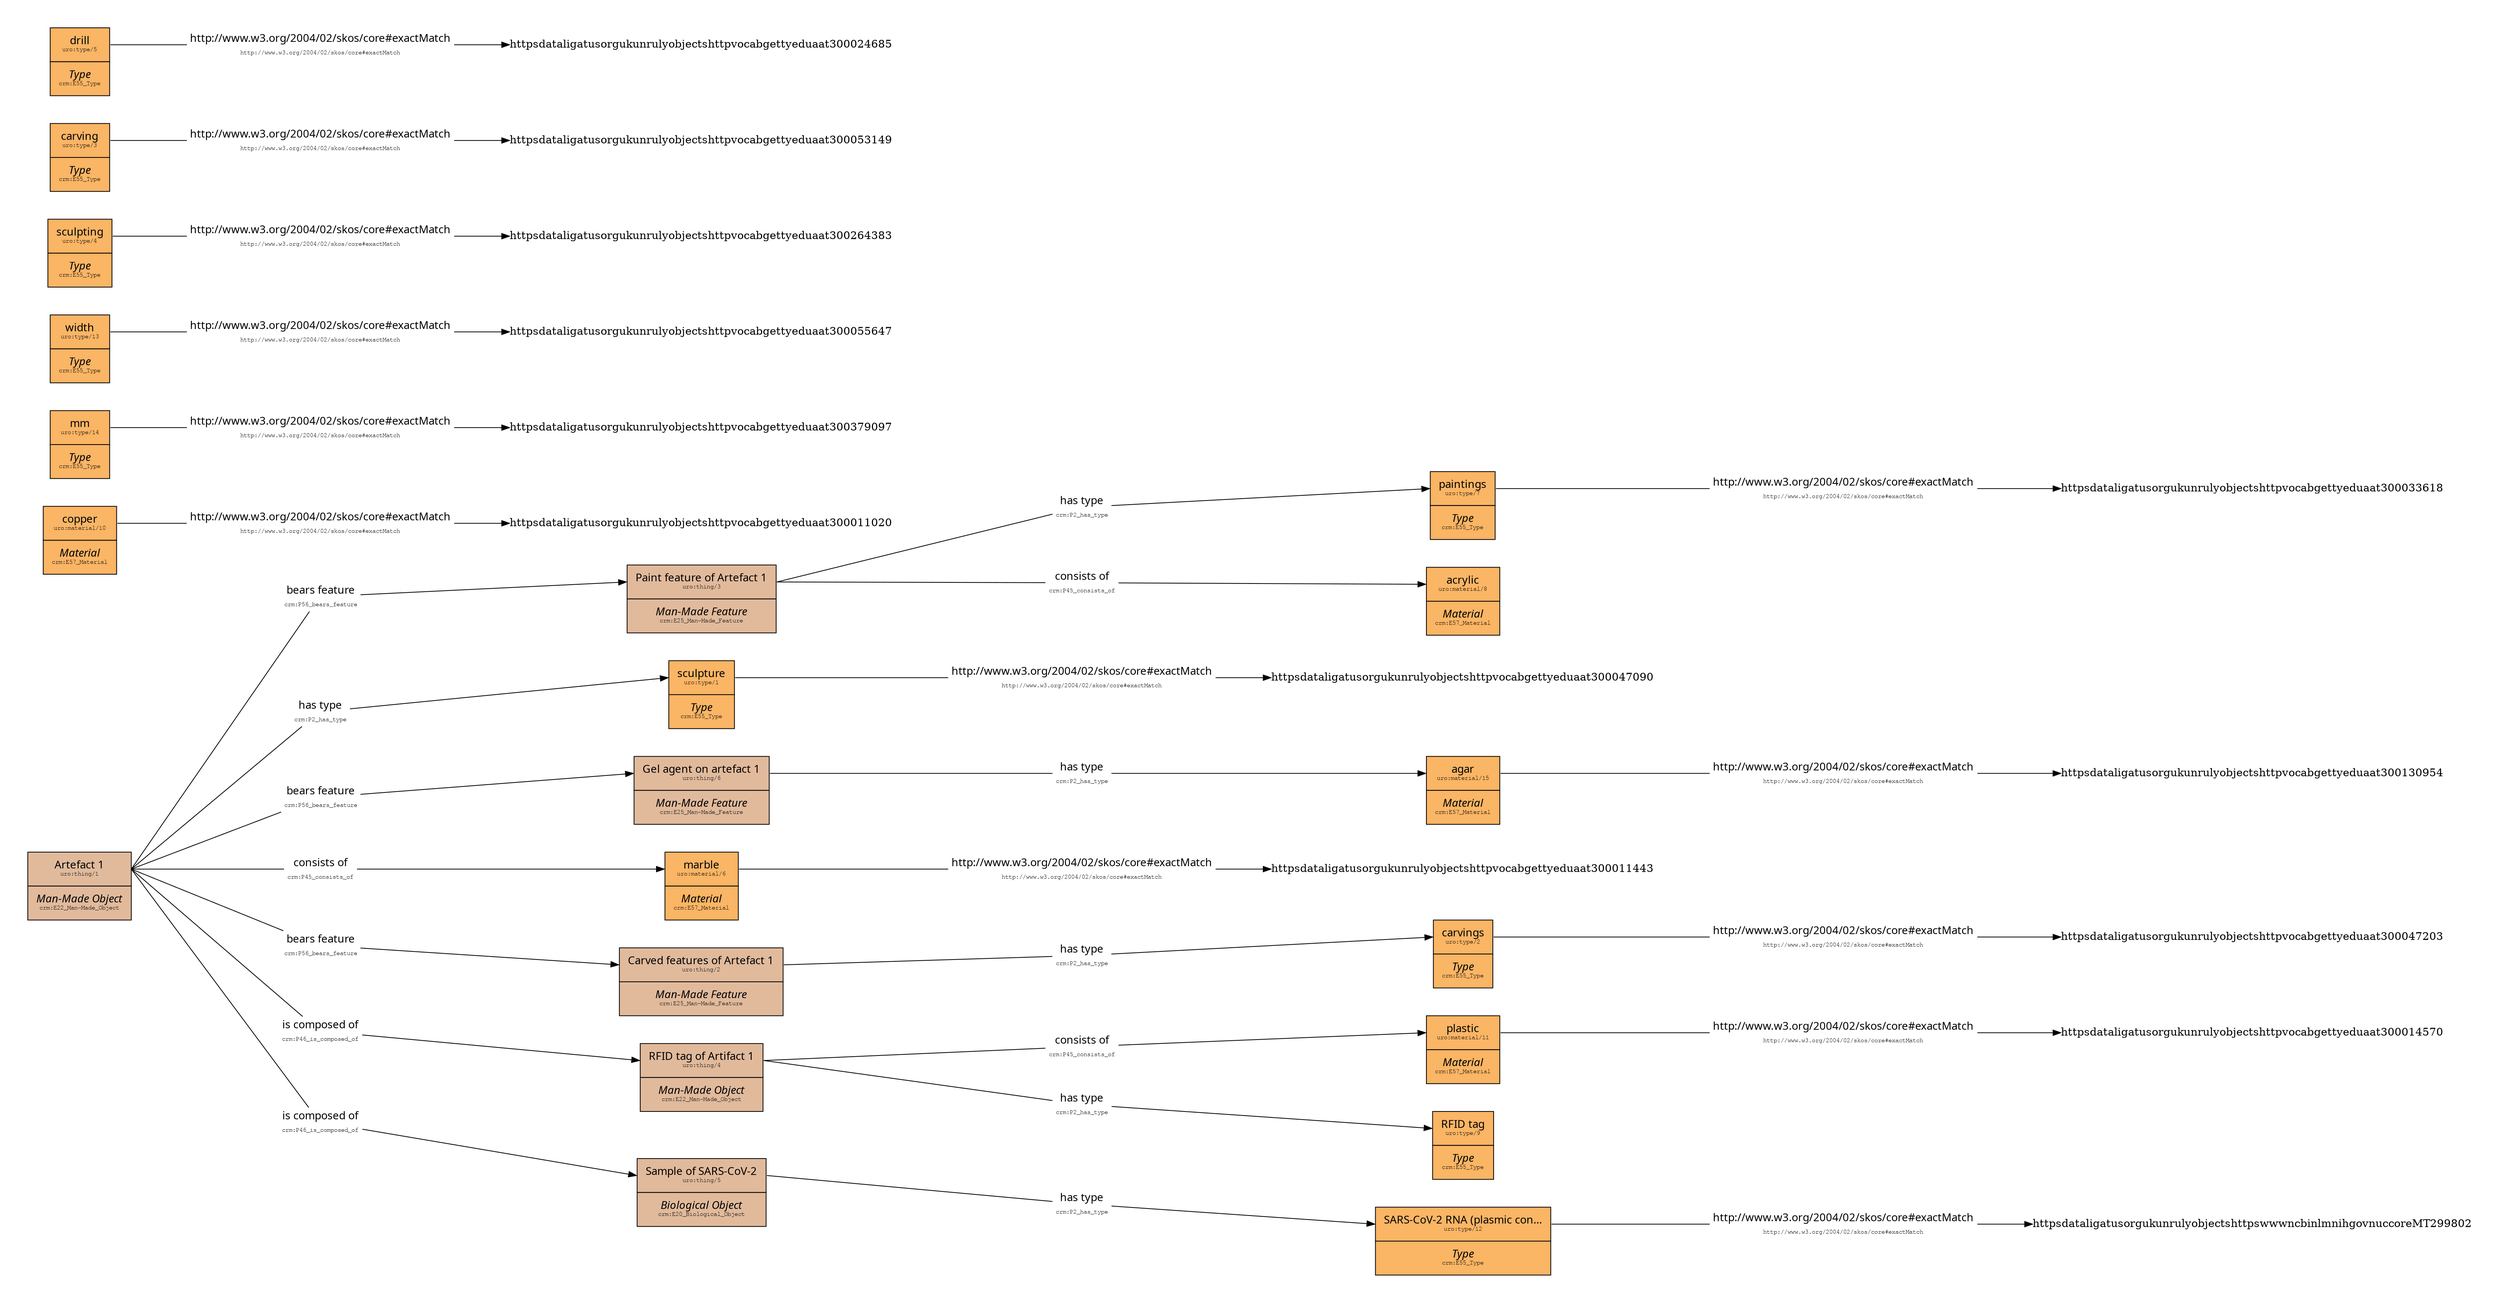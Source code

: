 // Unruly objects graph
digraph {
	nodesep=0.5 pad=0.5 rankdir=LR ranksep=1 splines=line
	node [margin=0 penwidth=3.0 shape=none]
	httpsdataligatusorgukunrulyobjectsthing5httpwwwcidoccrmorgcidoccrmP2_has_typehttpsdataligatusorgukunrulyobjectstype12 [label=<<TABLE BORDER="0" CELLBORDER="0"><TR><TD BGCOLOR = "white"><FONT FACE="Ubuntu">has type</FONT></TD></TR><TR><TD BGCOLOR = "white"><FONT FACE="FreeMono" POINT-SIZE="8">crm:P2_has_type</FONT></TD></TR></TABLE>>]
	httpsdataligatusorgukunrulyobjectsthing5:instance:e -> httpsdataligatusorgukunrulyobjectsthing5httpwwwcidoccrmorgcidoccrmP2_has_typehttpsdataligatusorgukunrulyobjectstype12 [arrowhead=none]
	httpsdataligatusorgukunrulyobjectsthing5httpwwwcidoccrmorgcidoccrmP2_has_typehttpsdataligatusorgukunrulyobjectstype12 -> httpsdataligatusorgukunrulyobjectstype12:instance:w
	httpsdataligatusorgukunrulyobjectsmaterial10 [label=<<TABLE BORDER="0" CELLBORDER="1" CELLSPACING="0">                    <TR><TD PORT="instance" CELLPADDING="10" bgcolor="#FAB565"><FONT FACE="Ubuntu">copper</FONT><BR /><FONT FACE="FreeMono" POINT-SIZE="8">uro:material/10</FONT></TD></TR>                    <TR><TD PORT="class" CELLPADDING="10" bgcolor="#FAB565"><FONT FACE="Ubuntu"><I>Material</I></FONT><BR /><FONT FACE="FreeMono" POINT-SIZE="8">crm:E57_Material</FONT></TD></TR>                    </TABLE>>]
	"httpsdataligatusorgukunrulyobjectsmaterial15httpwwww3org200402skoscore#exactMatchhttpsdataligatusorgukunrulyobjectshttpvocabgettyeduaat300130954" [label=<<TABLE BORDER="0" CELLBORDER="0"><TR><TD BGCOLOR = "white"><FONT FACE="Ubuntu">http://www.w3.org/2004/02/skos/core#exactMatch</FONT></TD></TR><TR><TD BGCOLOR = "white"><FONT FACE="FreeMono" POINT-SIZE="8">http://www.w3.org/2004/02/skos/core#exactMatch</FONT></TD></TR></TABLE>>]
	httpsdataligatusorgukunrulyobjectsmaterial15:instance:e -> "httpsdataligatusorgukunrulyobjectsmaterial15httpwwww3org200402skoscore#exactMatchhttpsdataligatusorgukunrulyobjectshttpvocabgettyeduaat300130954" [arrowhead=none]
	"httpsdataligatusorgukunrulyobjectsmaterial15httpwwww3org200402skoscore#exactMatchhttpsdataligatusorgukunrulyobjectshttpvocabgettyeduaat300130954" -> httpsdataligatusorgukunrulyobjectshttpvocabgettyeduaat300130954:instance:w
	httpsdataligatusorgukunrulyobjectsthing1httpwwwcidoccrmorgcidoccrmP56_bears_featurehttpsdataligatusorgukunrulyobjectsthing3 [label=<<TABLE BORDER="0" CELLBORDER="0"><TR><TD BGCOLOR = "white"><FONT FACE="Ubuntu">bears feature</FONT></TD></TR><TR><TD BGCOLOR = "white"><FONT FACE="FreeMono" POINT-SIZE="8">crm:P56_bears_feature</FONT></TD></TR></TABLE>>]
	httpsdataligatusorgukunrulyobjectsthing1:instance:e -> httpsdataligatusorgukunrulyobjectsthing1httpwwwcidoccrmorgcidoccrmP56_bears_featurehttpsdataligatusorgukunrulyobjectsthing3 [arrowhead=none]
	httpsdataligatusorgukunrulyobjectsthing1httpwwwcidoccrmorgcidoccrmP56_bears_featurehttpsdataligatusorgukunrulyobjectsthing3 -> httpsdataligatusorgukunrulyobjectsthing3:instance:w
	httpsdataligatusorgukunrulyobjectsthing3httpwwwcidoccrmorgcidoccrmP2_has_typehttpsdataligatusorgukunrulyobjectstype7 [label=<<TABLE BORDER="0" CELLBORDER="0"><TR><TD BGCOLOR = "white"><FONT FACE="Ubuntu">has type</FONT></TD></TR><TR><TD BGCOLOR = "white"><FONT FACE="FreeMono" POINT-SIZE="8">crm:P2_has_type</FONT></TD></TR></TABLE>>]
	httpsdataligatusorgukunrulyobjectsthing3:instance:e -> httpsdataligatusorgukunrulyobjectsthing3httpwwwcidoccrmorgcidoccrmP2_has_typehttpsdataligatusorgukunrulyobjectstype7 [arrowhead=none]
	httpsdataligatusorgukunrulyobjectsthing3httpwwwcidoccrmorgcidoccrmP2_has_typehttpsdataligatusorgukunrulyobjectstype7 -> httpsdataligatusorgukunrulyobjectstype7:instance:w
	"httpsdataligatusorgukunrulyobjectstype12httpwwww3org200402skoscore#exactMatchhttpsdataligatusorgukunrulyobjectshttpswwwncbinlmnihgovnuccoreMT299802" [label=<<TABLE BORDER="0" CELLBORDER="0"><TR><TD BGCOLOR = "white"><FONT FACE="Ubuntu">http://www.w3.org/2004/02/skos/core#exactMatch</FONT></TD></TR><TR><TD BGCOLOR = "white"><FONT FACE="FreeMono" POINT-SIZE="8">http://www.w3.org/2004/02/skos/core#exactMatch</FONT></TD></TR></TABLE>>]
	httpsdataligatusorgukunrulyobjectstype12:instance:e -> "httpsdataligatusorgukunrulyobjectstype12httpwwww3org200402skoscore#exactMatchhttpsdataligatusorgukunrulyobjectshttpswwwncbinlmnihgovnuccoreMT299802" [arrowhead=none]
	"httpsdataligatusorgukunrulyobjectstype12httpwwww3org200402skoscore#exactMatchhttpsdataligatusorgukunrulyobjectshttpswwwncbinlmnihgovnuccoreMT299802" -> httpsdataligatusorgukunrulyobjectshttpswwwncbinlmnihgovnuccoreMT299802:instance:w
	httpsdataligatusorgukunrulyobjectsthing2 [label=<<TABLE BORDER="0" CELLBORDER="1" CELLSPACING="0">                    <TR><TD PORT="instance" CELLPADDING="10" bgcolor="#E1BA9C"><FONT FACE="Ubuntu">Carved features of Artefact 1</FONT><BR /><FONT FACE="FreeMono" POINT-SIZE="8">uro:thing/2</FONT></TD></TR>                    <TR><TD PORT="class" CELLPADDING="10" bgcolor="#E1BA9C"><FONT FACE="Ubuntu"><I>Man-Made Feature</I></FONT><BR /><FONT FACE="FreeMono" POINT-SIZE="8">crm:E25_Man-Made_Feature</FONT></TD></TR>                    </TABLE>>]
	httpsdataligatusorgukunrulyobjectstype12 [label=<<TABLE BORDER="0" CELLBORDER="1" CELLSPACING="0">                    <TR><TD PORT="instance" CELLPADDING="10" bgcolor="#FAB565"><FONT FACE="Ubuntu">SARS-CoV-2 RNA (plasmic con...</FONT><BR /><FONT FACE="FreeMono" POINT-SIZE="8">uro:type/12</FONT></TD></TR>                    <TR><TD PORT="class" CELLPADDING="10" bgcolor="#FAB565"><FONT FACE="Ubuntu"><I>Type</I></FONT><BR /><FONT FACE="FreeMono" POINT-SIZE="8">crm:E55_Type</FONT></TD></TR>                    </TABLE>>]
	httpsdataligatusorgukunrulyobjectstype1 [label=<<TABLE BORDER="0" CELLBORDER="1" CELLSPACING="0">                    <TR><TD PORT="instance" CELLPADDING="10" bgcolor="#FAB565"><FONT FACE="Ubuntu">sculpture</FONT><BR /><FONT FACE="FreeMono" POINT-SIZE="8">uro:type/1</FONT></TD></TR>                    <TR><TD PORT="class" CELLPADDING="10" bgcolor="#FAB565"><FONT FACE="Ubuntu"><I>Type</I></FONT><BR /><FONT FACE="FreeMono" POINT-SIZE="8">crm:E55_Type</FONT></TD></TR>                    </TABLE>>]
	"httpsdataligatusorgukunrulyobjectstype14httpwwww3org200402skoscore#exactMatchhttpsdataligatusorgukunrulyobjectshttpvocabgettyeduaat300379097" [label=<<TABLE BORDER="0" CELLBORDER="0"><TR><TD BGCOLOR = "white"><FONT FACE="Ubuntu">http://www.w3.org/2004/02/skos/core#exactMatch</FONT></TD></TR><TR><TD BGCOLOR = "white"><FONT FACE="FreeMono" POINT-SIZE="8">http://www.w3.org/2004/02/skos/core#exactMatch</FONT></TD></TR></TABLE>>]
	httpsdataligatusorgukunrulyobjectstype14:instance:e -> "httpsdataligatusorgukunrulyobjectstype14httpwwww3org200402skoscore#exactMatchhttpsdataligatusorgukunrulyobjectshttpvocabgettyeduaat300379097" [arrowhead=none]
	"httpsdataligatusorgukunrulyobjectstype14httpwwww3org200402skoscore#exactMatchhttpsdataligatusorgukunrulyobjectshttpvocabgettyeduaat300379097" -> httpsdataligatusorgukunrulyobjectshttpvocabgettyeduaat300379097:instance:w
	httpsdataligatusorgukunrulyobjectstype13 [label=<<TABLE BORDER="0" CELLBORDER="1" CELLSPACING="0">                    <TR><TD PORT="instance" CELLPADDING="10" bgcolor="#FAB565"><FONT FACE="Ubuntu">width</FONT><BR /><FONT FACE="FreeMono" POINT-SIZE="8">uro:type/13</FONT></TD></TR>                    <TR><TD PORT="class" CELLPADDING="10" bgcolor="#FAB565"><FONT FACE="Ubuntu"><I>Type</I></FONT><BR /><FONT FACE="FreeMono" POINT-SIZE="8">crm:E55_Type</FONT></TD></TR>                    </TABLE>>]
	httpsdataligatusorgukunrulyobjectsthing1httpwwwcidoccrmorgcidoccrmP2_has_typehttpsdataligatusorgukunrulyobjectstype1 [label=<<TABLE BORDER="0" CELLBORDER="0"><TR><TD BGCOLOR = "white"><FONT FACE="Ubuntu">has type</FONT></TD></TR><TR><TD BGCOLOR = "white"><FONT FACE="FreeMono" POINT-SIZE="8">crm:P2_has_type</FONT></TD></TR></TABLE>>]
	httpsdataligatusorgukunrulyobjectsthing1:instance:e -> httpsdataligatusorgukunrulyobjectsthing1httpwwwcidoccrmorgcidoccrmP2_has_typehttpsdataligatusorgukunrulyobjectstype1 [arrowhead=none]
	httpsdataligatusorgukunrulyobjectsthing1httpwwwcidoccrmorgcidoccrmP2_has_typehttpsdataligatusorgukunrulyobjectstype1 -> httpsdataligatusorgukunrulyobjectstype1:instance:w
	httpsdataligatusorgukunrulyobjectsthing1httpwwwcidoccrmorgcidoccrmP56_bears_featurehttpsdataligatusorgukunrulyobjectsthing6 [label=<<TABLE BORDER="0" CELLBORDER="0"><TR><TD BGCOLOR = "white"><FONT FACE="Ubuntu">bears feature</FONT></TD></TR><TR><TD BGCOLOR = "white"><FONT FACE="FreeMono" POINT-SIZE="8">crm:P56_bears_feature</FONT></TD></TR></TABLE>>]
	httpsdataligatusorgukunrulyobjectsthing1:instance:e -> httpsdataligatusorgukunrulyobjectsthing1httpwwwcidoccrmorgcidoccrmP56_bears_featurehttpsdataligatusorgukunrulyobjectsthing6 [arrowhead=none]
	httpsdataligatusorgukunrulyobjectsthing1httpwwwcidoccrmorgcidoccrmP56_bears_featurehttpsdataligatusorgukunrulyobjectsthing6 -> httpsdataligatusorgukunrulyobjectsthing6:instance:w
	httpsdataligatusorgukunrulyobjectsthing1httpwwwcidoccrmorgcidoccrmP45_consists_ofhttpsdataligatusorgukunrulyobjectsmaterial6 [label=<<TABLE BORDER="0" CELLBORDER="0"><TR><TD BGCOLOR = "white"><FONT FACE="Ubuntu">consists of</FONT></TD></TR><TR><TD BGCOLOR = "white"><FONT FACE="FreeMono" POINT-SIZE="8">crm:P45_consists_of</FONT></TD></TR></TABLE>>]
	httpsdataligatusorgukunrulyobjectsthing1:instance:e -> httpsdataligatusorgukunrulyobjectsthing1httpwwwcidoccrmorgcidoccrmP45_consists_ofhttpsdataligatusorgukunrulyobjectsmaterial6 [arrowhead=none]
	httpsdataligatusorgukunrulyobjectsthing1httpwwwcidoccrmorgcidoccrmP45_consists_ofhttpsdataligatusorgukunrulyobjectsmaterial6 -> httpsdataligatusorgukunrulyobjectsmaterial6:instance:w
	httpsdataligatusorgukunrulyobjectsthing2httpwwwcidoccrmorgcidoccrmP2_has_typehttpsdataligatusorgukunrulyobjectstype2 [label=<<TABLE BORDER="0" CELLBORDER="0"><TR><TD BGCOLOR = "white"><FONT FACE="Ubuntu">has type</FONT></TD></TR><TR><TD BGCOLOR = "white"><FONT FACE="FreeMono" POINT-SIZE="8">crm:P2_has_type</FONT></TD></TR></TABLE>>]
	httpsdataligatusorgukunrulyobjectsthing2:instance:e -> httpsdataligatusorgukunrulyobjectsthing2httpwwwcidoccrmorgcidoccrmP2_has_typehttpsdataligatusorgukunrulyobjectstype2 [arrowhead=none]
	httpsdataligatusorgukunrulyobjectsthing2httpwwwcidoccrmorgcidoccrmP2_has_typehttpsdataligatusorgukunrulyobjectstype2 -> httpsdataligatusorgukunrulyobjectstype2:instance:w
	httpsdataligatusorgukunrulyobjectsthing1httpwwwcidoccrmorgcidoccrmP56_bears_featurehttpsdataligatusorgukunrulyobjectsthing2 [label=<<TABLE BORDER="0" CELLBORDER="0"><TR><TD BGCOLOR = "white"><FONT FACE="Ubuntu">bears feature</FONT></TD></TR><TR><TD BGCOLOR = "white"><FONT FACE="FreeMono" POINT-SIZE="8">crm:P56_bears_feature</FONT></TD></TR></TABLE>>]
	httpsdataligatusorgukunrulyobjectsthing1:instance:e -> httpsdataligatusorgukunrulyobjectsthing1httpwwwcidoccrmorgcidoccrmP56_bears_featurehttpsdataligatusorgukunrulyobjectsthing2 [arrowhead=none]
	httpsdataligatusorgukunrulyobjectsthing1httpwwwcidoccrmorgcidoccrmP56_bears_featurehttpsdataligatusorgukunrulyobjectsthing2 -> httpsdataligatusorgukunrulyobjectsthing2:instance:w
	httpsdataligatusorgukunrulyobjectsthing1httpwwwcidoccrmorgcidoccrmP46_is_composed_ofhttpsdataligatusorgukunrulyobjectsthing4 [label=<<TABLE BORDER="0" CELLBORDER="0"><TR><TD BGCOLOR = "white"><FONT FACE="Ubuntu">is composed of</FONT></TD></TR><TR><TD BGCOLOR = "white"><FONT FACE="FreeMono" POINT-SIZE="8">crm:P46_is_composed_of</FONT></TD></TR></TABLE>>]
	httpsdataligatusorgukunrulyobjectsthing1:instance:e -> httpsdataligatusorgukunrulyobjectsthing1httpwwwcidoccrmorgcidoccrmP46_is_composed_ofhttpsdataligatusorgukunrulyobjectsthing4 [arrowhead=none]
	httpsdataligatusorgukunrulyobjectsthing1httpwwwcidoccrmorgcidoccrmP46_is_composed_ofhttpsdataligatusorgukunrulyobjectsthing4 -> httpsdataligatusorgukunrulyobjectsthing4:instance:w
	httpsdataligatusorgukunrulyobjectsmaterial11 [label=<<TABLE BORDER="0" CELLBORDER="1" CELLSPACING="0">                    <TR><TD PORT="instance" CELLPADDING="10" bgcolor="#FAB565"><FONT FACE="Ubuntu">plastic</FONT><BR /><FONT FACE="FreeMono" POINT-SIZE="8">uro:material/11</FONT></TD></TR>                    <TR><TD PORT="class" CELLPADDING="10" bgcolor="#FAB565"><FONT FACE="Ubuntu"><I>Material</I></FONT><BR /><FONT FACE="FreeMono" POINT-SIZE="8">crm:E57_Material</FONT></TD></TR>                    </TABLE>>]
	httpsdataligatusorgukunrulyobjectsthing4httpwwwcidoccrmorgcidoccrmP45_consists_ofhttpsdataligatusorgukunrulyobjectsmaterial11 [label=<<TABLE BORDER="0" CELLBORDER="0"><TR><TD BGCOLOR = "white"><FONT FACE="Ubuntu">consists of</FONT></TD></TR><TR><TD BGCOLOR = "white"><FONT FACE="FreeMono" POINT-SIZE="8">crm:P45_consists_of</FONT></TD></TR></TABLE>>]
	httpsdataligatusorgukunrulyobjectsthing4:instance:e -> httpsdataligatusorgukunrulyobjectsthing4httpwwwcidoccrmorgcidoccrmP45_consists_ofhttpsdataligatusorgukunrulyobjectsmaterial11 [arrowhead=none]
	httpsdataligatusorgukunrulyobjectsthing4httpwwwcidoccrmorgcidoccrmP45_consists_ofhttpsdataligatusorgukunrulyobjectsmaterial11 -> httpsdataligatusorgukunrulyobjectsmaterial11:instance:w
	"httpsdataligatusorgukunrulyobjectsmaterial6httpwwww3org200402skoscore#exactMatchhttpsdataligatusorgukunrulyobjectshttpvocabgettyeduaat300011443" [label=<<TABLE BORDER="0" CELLBORDER="0"><TR><TD BGCOLOR = "white"><FONT FACE="Ubuntu">http://www.w3.org/2004/02/skos/core#exactMatch</FONT></TD></TR><TR><TD BGCOLOR = "white"><FONT FACE="FreeMono" POINT-SIZE="8">http://www.w3.org/2004/02/skos/core#exactMatch</FONT></TD></TR></TABLE>>]
	httpsdataligatusorgukunrulyobjectsmaterial6:instance:e -> "httpsdataligatusorgukunrulyobjectsmaterial6httpwwww3org200402skoscore#exactMatchhttpsdataligatusorgukunrulyobjectshttpvocabgettyeduaat300011443" [arrowhead=none]
	"httpsdataligatusorgukunrulyobjectsmaterial6httpwwww3org200402skoscore#exactMatchhttpsdataligatusorgukunrulyobjectshttpvocabgettyeduaat300011443" -> httpsdataligatusorgukunrulyobjectshttpvocabgettyeduaat300011443:instance:w
	httpsdataligatusorgukunrulyobjectstype9 [label=<<TABLE BORDER="0" CELLBORDER="1" CELLSPACING="0">                    <TR><TD PORT="instance" CELLPADDING="10" bgcolor="#FAB565"><FONT FACE="Ubuntu">RFID tag</FONT><BR /><FONT FACE="FreeMono" POINT-SIZE="8">uro:type/9</FONT></TD></TR>                    <TR><TD PORT="class" CELLPADDING="10" bgcolor="#FAB565"><FONT FACE="Ubuntu"><I>Type</I></FONT><BR /><FONT FACE="FreeMono" POINT-SIZE="8">crm:E55_Type</FONT></TD></TR>                    </TABLE>>]
	httpsdataligatusorgukunrulyobjectsthing5 [label=<<TABLE BORDER="0" CELLBORDER="1" CELLSPACING="0">                    <TR><TD PORT="instance" CELLPADDING="10" bgcolor="#E1BA9C"><FONT FACE="Ubuntu">Sample of SARS-CoV-2</FONT><BR /><FONT FACE="FreeMono" POINT-SIZE="8">uro:thing/5</FONT></TD></TR>                    <TR><TD PORT="class" CELLPADDING="10" bgcolor="#E1BA9C"><FONT FACE="Ubuntu"><I>Biological Object</I></FONT><BR /><FONT FACE="FreeMono" POINT-SIZE="8">crm:E20_Biological_Object</FONT></TD></TR>                    </TABLE>>]
	httpsdataligatusorgukunrulyobjectsthing6 [label=<<TABLE BORDER="0" CELLBORDER="1" CELLSPACING="0">                    <TR><TD PORT="instance" CELLPADDING="10" bgcolor="#E1BA9C"><FONT FACE="Ubuntu">Gel agent on artefact 1</FONT><BR /><FONT FACE="FreeMono" POINT-SIZE="8">uro:thing/6</FONT></TD></TR>                    <TR><TD PORT="class" CELLPADDING="10" bgcolor="#E1BA9C"><FONT FACE="Ubuntu"><I>Man-Made Feature</I></FONT><BR /><FONT FACE="FreeMono" POINT-SIZE="8">crm:E25_Man-Made_Feature</FONT></TD></TR>                    </TABLE>>]
	"httpsdataligatusorgukunrulyobjectstype13httpwwww3org200402skoscore#exactMatchhttpsdataligatusorgukunrulyobjectshttpvocabgettyeduaat300055647" [label=<<TABLE BORDER="0" CELLBORDER="0"><TR><TD BGCOLOR = "white"><FONT FACE="Ubuntu">http://www.w3.org/2004/02/skos/core#exactMatch</FONT></TD></TR><TR><TD BGCOLOR = "white"><FONT FACE="FreeMono" POINT-SIZE="8">http://www.w3.org/2004/02/skos/core#exactMatch</FONT></TD></TR></TABLE>>]
	httpsdataligatusorgukunrulyobjectstype13:instance:e -> "httpsdataligatusorgukunrulyobjectstype13httpwwww3org200402skoscore#exactMatchhttpsdataligatusorgukunrulyobjectshttpvocabgettyeduaat300055647" [arrowhead=none]
	"httpsdataligatusorgukunrulyobjectstype13httpwwww3org200402skoscore#exactMatchhttpsdataligatusorgukunrulyobjectshttpvocabgettyeduaat300055647" -> httpsdataligatusorgukunrulyobjectshttpvocabgettyeduaat300055647:instance:w
	httpsdataligatusorgukunrulyobjectstype2 [label=<<TABLE BORDER="0" CELLBORDER="1" CELLSPACING="0">                    <TR><TD PORT="instance" CELLPADDING="10" bgcolor="#FAB565"><FONT FACE="Ubuntu">carvings</FONT><BR /><FONT FACE="FreeMono" POINT-SIZE="8">uro:type/2</FONT></TD></TR>                    <TR><TD PORT="class" CELLPADDING="10" bgcolor="#FAB565"><FONT FACE="Ubuntu"><I>Type</I></FONT><BR /><FONT FACE="FreeMono" POINT-SIZE="8">crm:E55_Type</FONT></TD></TR>                    </TABLE>>]
	"httpsdataligatusorgukunrulyobjectstype4httpwwww3org200402skoscore#exactMatchhttpsdataligatusorgukunrulyobjectshttpvocabgettyeduaat300264383" [label=<<TABLE BORDER="0" CELLBORDER="0"><TR><TD BGCOLOR = "white"><FONT FACE="Ubuntu">http://www.w3.org/2004/02/skos/core#exactMatch</FONT></TD></TR><TR><TD BGCOLOR = "white"><FONT FACE="FreeMono" POINT-SIZE="8">http://www.w3.org/2004/02/skos/core#exactMatch</FONT></TD></TR></TABLE>>]
	httpsdataligatusorgukunrulyobjectstype4:instance:e -> "httpsdataligatusorgukunrulyobjectstype4httpwwww3org200402skoscore#exactMatchhttpsdataligatusorgukunrulyobjectshttpvocabgettyeduaat300264383" [arrowhead=none]
	"httpsdataligatusorgukunrulyobjectstype4httpwwww3org200402skoscore#exactMatchhttpsdataligatusorgukunrulyobjectshttpvocabgettyeduaat300264383" -> httpsdataligatusorgukunrulyobjectshttpvocabgettyeduaat300264383:instance:w
	httpsdataligatusorgukunrulyobjectstype4 [label=<<TABLE BORDER="0" CELLBORDER="1" CELLSPACING="0">                    <TR><TD PORT="instance" CELLPADDING="10" bgcolor="#FAB565"><FONT FACE="Ubuntu">sculpting</FONT><BR /><FONT FACE="FreeMono" POINT-SIZE="8">uro:type/4</FONT></TD></TR>                    <TR><TD PORT="class" CELLPADDING="10" bgcolor="#FAB565"><FONT FACE="Ubuntu"><I>Type</I></FONT><BR /><FONT FACE="FreeMono" POINT-SIZE="8">crm:E55_Type</FONT></TD></TR>                    </TABLE>>]
	httpsdataligatusorgukunrulyobjectsthing4httpwwwcidoccrmorgcidoccrmP2_has_typehttpsdataligatusorgukunrulyobjectstype9 [label=<<TABLE BORDER="0" CELLBORDER="0"><TR><TD BGCOLOR = "white"><FONT FACE="Ubuntu">has type</FONT></TD></TR><TR><TD BGCOLOR = "white"><FONT FACE="FreeMono" POINT-SIZE="8">crm:P2_has_type</FONT></TD></TR></TABLE>>]
	httpsdataligatusorgukunrulyobjectsthing4:instance:e -> httpsdataligatusorgukunrulyobjectsthing4httpwwwcidoccrmorgcidoccrmP2_has_typehttpsdataligatusorgukunrulyobjectstype9 [arrowhead=none]
	httpsdataligatusorgukunrulyobjectsthing4httpwwwcidoccrmorgcidoccrmP2_has_typehttpsdataligatusorgukunrulyobjectstype9 -> httpsdataligatusorgukunrulyobjectstype9:instance:w
	httpsdataligatusorgukunrulyobjectsthing1httpwwwcidoccrmorgcidoccrmP46_is_composed_ofhttpsdataligatusorgukunrulyobjectsthing5 [label=<<TABLE BORDER="0" CELLBORDER="0"><TR><TD BGCOLOR = "white"><FONT FACE="Ubuntu">is composed of</FONT></TD></TR><TR><TD BGCOLOR = "white"><FONT FACE="FreeMono" POINT-SIZE="8">crm:P46_is_composed_of</FONT></TD></TR></TABLE>>]
	httpsdataligatusorgukunrulyobjectsthing1:instance:e -> httpsdataligatusorgukunrulyobjectsthing1httpwwwcidoccrmorgcidoccrmP46_is_composed_ofhttpsdataligatusorgukunrulyobjectsthing5 [arrowhead=none]
	httpsdataligatusorgukunrulyobjectsthing1httpwwwcidoccrmorgcidoccrmP46_is_composed_ofhttpsdataligatusorgukunrulyobjectsthing5 -> httpsdataligatusorgukunrulyobjectsthing5:instance:w
	"httpsdataligatusorgukunrulyobjectsmaterial11httpwwww3org200402skoscore#exactMatchhttpsdataligatusorgukunrulyobjectshttpvocabgettyeduaat300014570" [label=<<TABLE BORDER="0" CELLBORDER="0"><TR><TD BGCOLOR = "white"><FONT FACE="Ubuntu">http://www.w3.org/2004/02/skos/core#exactMatch</FONT></TD></TR><TR><TD BGCOLOR = "white"><FONT FACE="FreeMono" POINT-SIZE="8">http://www.w3.org/2004/02/skos/core#exactMatch</FONT></TD></TR></TABLE>>]
	httpsdataligatusorgukunrulyobjectsmaterial11:instance:e -> "httpsdataligatusorgukunrulyobjectsmaterial11httpwwww3org200402skoscore#exactMatchhttpsdataligatusorgukunrulyobjectshttpvocabgettyeduaat300014570" [arrowhead=none]
	"httpsdataligatusorgukunrulyobjectsmaterial11httpwwww3org200402skoscore#exactMatchhttpsdataligatusorgukunrulyobjectshttpvocabgettyeduaat300014570" -> httpsdataligatusorgukunrulyobjectshttpvocabgettyeduaat300014570:instance:w
	httpsdataligatusorgukunrulyobjectsthing4 [label=<<TABLE BORDER="0" CELLBORDER="1" CELLSPACING="0">                    <TR><TD PORT="instance" CELLPADDING="10" bgcolor="#E1BA9C"><FONT FACE="Ubuntu">RFID tag of Artifact 1</FONT><BR /><FONT FACE="FreeMono" POINT-SIZE="8">uro:thing/4</FONT></TD></TR>                    <TR><TD PORT="class" CELLPADDING="10" bgcolor="#E1BA9C"><FONT FACE="Ubuntu"><I>Man-Made Object</I></FONT><BR /><FONT FACE="FreeMono" POINT-SIZE="8">crm:E22_Man-Made_Object</FONT></TD></TR>                    </TABLE>>]
	"httpsdataligatusorgukunrulyobjectstype3httpwwww3org200402skoscore#exactMatchhttpsdataligatusorgukunrulyobjectshttpvocabgettyeduaat300053149" [label=<<TABLE BORDER="0" CELLBORDER="0"><TR><TD BGCOLOR = "white"><FONT FACE="Ubuntu">http://www.w3.org/2004/02/skos/core#exactMatch</FONT></TD></TR><TR><TD BGCOLOR = "white"><FONT FACE="FreeMono" POINT-SIZE="8">http://www.w3.org/2004/02/skos/core#exactMatch</FONT></TD></TR></TABLE>>]
	httpsdataligatusorgukunrulyobjectstype3:instance:e -> "httpsdataligatusorgukunrulyobjectstype3httpwwww3org200402skoscore#exactMatchhttpsdataligatusorgukunrulyobjectshttpvocabgettyeduaat300053149" [arrowhead=none]
	"httpsdataligatusorgukunrulyobjectstype3httpwwww3org200402skoscore#exactMatchhttpsdataligatusorgukunrulyobjectshttpvocabgettyeduaat300053149" -> httpsdataligatusorgukunrulyobjectshttpvocabgettyeduaat300053149:instance:w
	httpsdataligatusorgukunrulyobjectstype5 [label=<<TABLE BORDER="0" CELLBORDER="1" CELLSPACING="0">                    <TR><TD PORT="instance" CELLPADDING="10" bgcolor="#FAB565"><FONT FACE="Ubuntu">drill</FONT><BR /><FONT FACE="FreeMono" POINT-SIZE="8">uro:type/5</FONT></TD></TR>                    <TR><TD PORT="class" CELLPADDING="10" bgcolor="#FAB565"><FONT FACE="Ubuntu"><I>Type</I></FONT><BR /><FONT FACE="FreeMono" POINT-SIZE="8">crm:E55_Type</FONT></TD></TR>                    </TABLE>>]
	httpsdataligatusorgukunrulyobjectstype3 [label=<<TABLE BORDER="0" CELLBORDER="1" CELLSPACING="0">                    <TR><TD PORT="instance" CELLPADDING="10" bgcolor="#FAB565"><FONT FACE="Ubuntu">carving</FONT><BR /><FONT FACE="FreeMono" POINT-SIZE="8">uro:type/3</FONT></TD></TR>                    <TR><TD PORT="class" CELLPADDING="10" bgcolor="#FAB565"><FONT FACE="Ubuntu"><I>Type</I></FONT><BR /><FONT FACE="FreeMono" POINT-SIZE="8">crm:E55_Type</FONT></TD></TR>                    </TABLE>>]
	httpsdataligatusorgukunrulyobjectsthing3httpwwwcidoccrmorgcidoccrmP45_consists_ofhttpsdataligatusorgukunrulyobjectsmaterial8 [label=<<TABLE BORDER="0" CELLBORDER="0"><TR><TD BGCOLOR = "white"><FONT FACE="Ubuntu">consists of</FONT></TD></TR><TR><TD BGCOLOR = "white"><FONT FACE="FreeMono" POINT-SIZE="8">crm:P45_consists_of</FONT></TD></TR></TABLE>>]
	httpsdataligatusorgukunrulyobjectsthing3:instance:e -> httpsdataligatusorgukunrulyobjectsthing3httpwwwcidoccrmorgcidoccrmP45_consists_ofhttpsdataligatusorgukunrulyobjectsmaterial8 [arrowhead=none]
	httpsdataligatusorgukunrulyobjectsthing3httpwwwcidoccrmorgcidoccrmP45_consists_ofhttpsdataligatusorgukunrulyobjectsmaterial8 -> httpsdataligatusorgukunrulyobjectsmaterial8:instance:w
	httpsdataligatusorgukunrulyobjectstype7 [label=<<TABLE BORDER="0" CELLBORDER="1" CELLSPACING="0">                    <TR><TD PORT="instance" CELLPADDING="10" bgcolor="#FAB565"><FONT FACE="Ubuntu">paintings</FONT><BR /><FONT FACE="FreeMono" POINT-SIZE="8">uro:type/7</FONT></TD></TR>                    <TR><TD PORT="class" CELLPADDING="10" bgcolor="#FAB565"><FONT FACE="Ubuntu"><I>Type</I></FONT><BR /><FONT FACE="FreeMono" POINT-SIZE="8">crm:E55_Type</FONT></TD></TR>                    </TABLE>>]
	"httpsdataligatusorgukunrulyobjectstype7httpwwww3org200402skoscore#exactMatchhttpsdataligatusorgukunrulyobjectshttpvocabgettyeduaat300033618" [label=<<TABLE BORDER="0" CELLBORDER="0"><TR><TD BGCOLOR = "white"><FONT FACE="Ubuntu">http://www.w3.org/2004/02/skos/core#exactMatch</FONT></TD></TR><TR><TD BGCOLOR = "white"><FONT FACE="FreeMono" POINT-SIZE="8">http://www.w3.org/2004/02/skos/core#exactMatch</FONT></TD></TR></TABLE>>]
	httpsdataligatusorgukunrulyobjectstype7:instance:e -> "httpsdataligatusorgukunrulyobjectstype7httpwwww3org200402skoscore#exactMatchhttpsdataligatusorgukunrulyobjectshttpvocabgettyeduaat300033618" [arrowhead=none]
	"httpsdataligatusorgukunrulyobjectstype7httpwwww3org200402skoscore#exactMatchhttpsdataligatusorgukunrulyobjectshttpvocabgettyeduaat300033618" -> httpsdataligatusorgukunrulyobjectshttpvocabgettyeduaat300033618:instance:w
	httpsdataligatusorgukunrulyobjectsthing1 [label=<<TABLE BORDER="0" CELLBORDER="1" CELLSPACING="0">                    <TR><TD PORT="instance" CELLPADDING="10" bgcolor="#E1BA9C"><FONT FACE="Ubuntu">Artefact 1</FONT><BR /><FONT FACE="FreeMono" POINT-SIZE="8">uro:thing/1</FONT></TD></TR>                    <TR><TD PORT="class" CELLPADDING="10" bgcolor="#E1BA9C"><FONT FACE="Ubuntu"><I>Man-Made Object</I></FONT><BR /><FONT FACE="FreeMono" POINT-SIZE="8">crm:E22_Man-Made_Object</FONT></TD></TR>                    </TABLE>>]
	"httpsdataligatusorgukunrulyobjectsmaterial10httpwwww3org200402skoscore#exactMatchhttpsdataligatusorgukunrulyobjectshttpvocabgettyeduaat300011020" [label=<<TABLE BORDER="0" CELLBORDER="0"><TR><TD BGCOLOR = "white"><FONT FACE="Ubuntu">http://www.w3.org/2004/02/skos/core#exactMatch</FONT></TD></TR><TR><TD BGCOLOR = "white"><FONT FACE="FreeMono" POINT-SIZE="8">http://www.w3.org/2004/02/skos/core#exactMatch</FONT></TD></TR></TABLE>>]
	httpsdataligatusorgukunrulyobjectsmaterial10:instance:e -> "httpsdataligatusorgukunrulyobjectsmaterial10httpwwww3org200402skoscore#exactMatchhttpsdataligatusorgukunrulyobjectshttpvocabgettyeduaat300011020" [arrowhead=none]
	"httpsdataligatusorgukunrulyobjectsmaterial10httpwwww3org200402skoscore#exactMatchhttpsdataligatusorgukunrulyobjectshttpvocabgettyeduaat300011020" -> httpsdataligatusorgukunrulyobjectshttpvocabgettyeduaat300011020:instance:w
	httpsdataligatusorgukunrulyobjectsmaterial6 [label=<<TABLE BORDER="0" CELLBORDER="1" CELLSPACING="0">                    <TR><TD PORT="instance" CELLPADDING="10" bgcolor="#FAB565"><FONT FACE="Ubuntu">marble</FONT><BR /><FONT FACE="FreeMono" POINT-SIZE="8">uro:material/6</FONT></TD></TR>                    <TR><TD PORT="class" CELLPADDING="10" bgcolor="#FAB565"><FONT FACE="Ubuntu"><I>Material</I></FONT><BR /><FONT FACE="FreeMono" POINT-SIZE="8">crm:E57_Material</FONT></TD></TR>                    </TABLE>>]
	"httpsdataligatusorgukunrulyobjectstype5httpwwww3org200402skoscore#exactMatchhttpsdataligatusorgukunrulyobjectshttpvocabgettyeduaat300024685" [label=<<TABLE BORDER="0" CELLBORDER="0"><TR><TD BGCOLOR = "white"><FONT FACE="Ubuntu">http://www.w3.org/2004/02/skos/core#exactMatch</FONT></TD></TR><TR><TD BGCOLOR = "white"><FONT FACE="FreeMono" POINT-SIZE="8">http://www.w3.org/2004/02/skos/core#exactMatch</FONT></TD></TR></TABLE>>]
	httpsdataligatusorgukunrulyobjectstype5:instance:e -> "httpsdataligatusorgukunrulyobjectstype5httpwwww3org200402skoscore#exactMatchhttpsdataligatusorgukunrulyobjectshttpvocabgettyeduaat300024685" [arrowhead=none]
	"httpsdataligatusorgukunrulyobjectstype5httpwwww3org200402skoscore#exactMatchhttpsdataligatusorgukunrulyobjectshttpvocabgettyeduaat300024685" -> httpsdataligatusorgukunrulyobjectshttpvocabgettyeduaat300024685:instance:w
	httpsdataligatusorgukunrulyobjectstype14 [label=<<TABLE BORDER="0" CELLBORDER="1" CELLSPACING="0">                    <TR><TD PORT="instance" CELLPADDING="10" bgcolor="#FAB565"><FONT FACE="Ubuntu">mm</FONT><BR /><FONT FACE="FreeMono" POINT-SIZE="8">uro:type/14</FONT></TD></TR>                    <TR><TD PORT="class" CELLPADDING="10" bgcolor="#FAB565"><FONT FACE="Ubuntu"><I>Type</I></FONT><BR /><FONT FACE="FreeMono" POINT-SIZE="8">crm:E55_Type</FONT></TD></TR>                    </TABLE>>]
	httpsdataligatusorgukunrulyobjectsmaterial15 [label=<<TABLE BORDER="0" CELLBORDER="1" CELLSPACING="0">                    <TR><TD PORT="instance" CELLPADDING="10" bgcolor="#FAB565"><FONT FACE="Ubuntu">agar</FONT><BR /><FONT FACE="FreeMono" POINT-SIZE="8">uro:material/15</FONT></TD></TR>                    <TR><TD PORT="class" CELLPADDING="10" bgcolor="#FAB565"><FONT FACE="Ubuntu"><I>Material</I></FONT><BR /><FONT FACE="FreeMono" POINT-SIZE="8">crm:E57_Material</FONT></TD></TR>                    </TABLE>>]
	"httpsdataligatusorgukunrulyobjectstype1httpwwww3org200402skoscore#exactMatchhttpsdataligatusorgukunrulyobjectshttpvocabgettyeduaat300047090" [label=<<TABLE BORDER="0" CELLBORDER="0"><TR><TD BGCOLOR = "white"><FONT FACE="Ubuntu">http://www.w3.org/2004/02/skos/core#exactMatch</FONT></TD></TR><TR><TD BGCOLOR = "white"><FONT FACE="FreeMono" POINT-SIZE="8">http://www.w3.org/2004/02/skos/core#exactMatch</FONT></TD></TR></TABLE>>]
	httpsdataligatusorgukunrulyobjectstype1:instance:e -> "httpsdataligatusorgukunrulyobjectstype1httpwwww3org200402skoscore#exactMatchhttpsdataligatusorgukunrulyobjectshttpvocabgettyeduaat300047090" [arrowhead=none]
	"httpsdataligatusorgukunrulyobjectstype1httpwwww3org200402skoscore#exactMatchhttpsdataligatusorgukunrulyobjectshttpvocabgettyeduaat300047090" -> httpsdataligatusorgukunrulyobjectshttpvocabgettyeduaat300047090:instance:w
	httpsdataligatusorgukunrulyobjectsthing3 [label=<<TABLE BORDER="0" CELLBORDER="1" CELLSPACING="0">                    <TR><TD PORT="instance" CELLPADDING="10" bgcolor="#E1BA9C"><FONT FACE="Ubuntu">Paint feature of Artefact 1</FONT><BR /><FONT FACE="FreeMono" POINT-SIZE="8">uro:thing/3</FONT></TD></TR>                    <TR><TD PORT="class" CELLPADDING="10" bgcolor="#E1BA9C"><FONT FACE="Ubuntu"><I>Man-Made Feature</I></FONT><BR /><FONT FACE="FreeMono" POINT-SIZE="8">crm:E25_Man-Made_Feature</FONT></TD></TR>                    </TABLE>>]
	httpsdataligatusorgukunrulyobjectsthing6httpwwwcidoccrmorgcidoccrmP2_has_typehttpsdataligatusorgukunrulyobjectsmaterial15 [label=<<TABLE BORDER="0" CELLBORDER="0"><TR><TD BGCOLOR = "white"><FONT FACE="Ubuntu">has type</FONT></TD></TR><TR><TD BGCOLOR = "white"><FONT FACE="FreeMono" POINT-SIZE="8">crm:P2_has_type</FONT></TD></TR></TABLE>>]
	httpsdataligatusorgukunrulyobjectsthing6:instance:e -> httpsdataligatusorgukunrulyobjectsthing6httpwwwcidoccrmorgcidoccrmP2_has_typehttpsdataligatusorgukunrulyobjectsmaterial15 [arrowhead=none]
	httpsdataligatusorgukunrulyobjectsthing6httpwwwcidoccrmorgcidoccrmP2_has_typehttpsdataligatusorgukunrulyobjectsmaterial15 -> httpsdataligatusorgukunrulyobjectsmaterial15:instance:w
	httpsdataligatusorgukunrulyobjectsmaterial8 [label=<<TABLE BORDER="0" CELLBORDER="1" CELLSPACING="0">                    <TR><TD PORT="instance" CELLPADDING="10" bgcolor="#FAB565"><FONT FACE="Ubuntu">acrylic</FONT><BR /><FONT FACE="FreeMono" POINT-SIZE="8">uro:material/8</FONT></TD></TR>                    <TR><TD PORT="class" CELLPADDING="10" bgcolor="#FAB565"><FONT FACE="Ubuntu"><I>Material</I></FONT><BR /><FONT FACE="FreeMono" POINT-SIZE="8">crm:E57_Material</FONT></TD></TR>                    </TABLE>>]
	"httpsdataligatusorgukunrulyobjectstype2httpwwww3org200402skoscore#exactMatchhttpsdataligatusorgukunrulyobjectshttpvocabgettyeduaat300047203" [label=<<TABLE BORDER="0" CELLBORDER="0"><TR><TD BGCOLOR = "white"><FONT FACE="Ubuntu">http://www.w3.org/2004/02/skos/core#exactMatch</FONT></TD></TR><TR><TD BGCOLOR = "white"><FONT FACE="FreeMono" POINT-SIZE="8">http://www.w3.org/2004/02/skos/core#exactMatch</FONT></TD></TR></TABLE>>]
	httpsdataligatusorgukunrulyobjectstype2:instance:e -> "httpsdataligatusorgukunrulyobjectstype2httpwwww3org200402skoscore#exactMatchhttpsdataligatusorgukunrulyobjectshttpvocabgettyeduaat300047203" [arrowhead=none]
	"httpsdataligatusorgukunrulyobjectstype2httpwwww3org200402skoscore#exactMatchhttpsdataligatusorgukunrulyobjectshttpvocabgettyeduaat300047203" -> httpsdataligatusorgukunrulyobjectshttpvocabgettyeduaat300047203:instance:w
}
